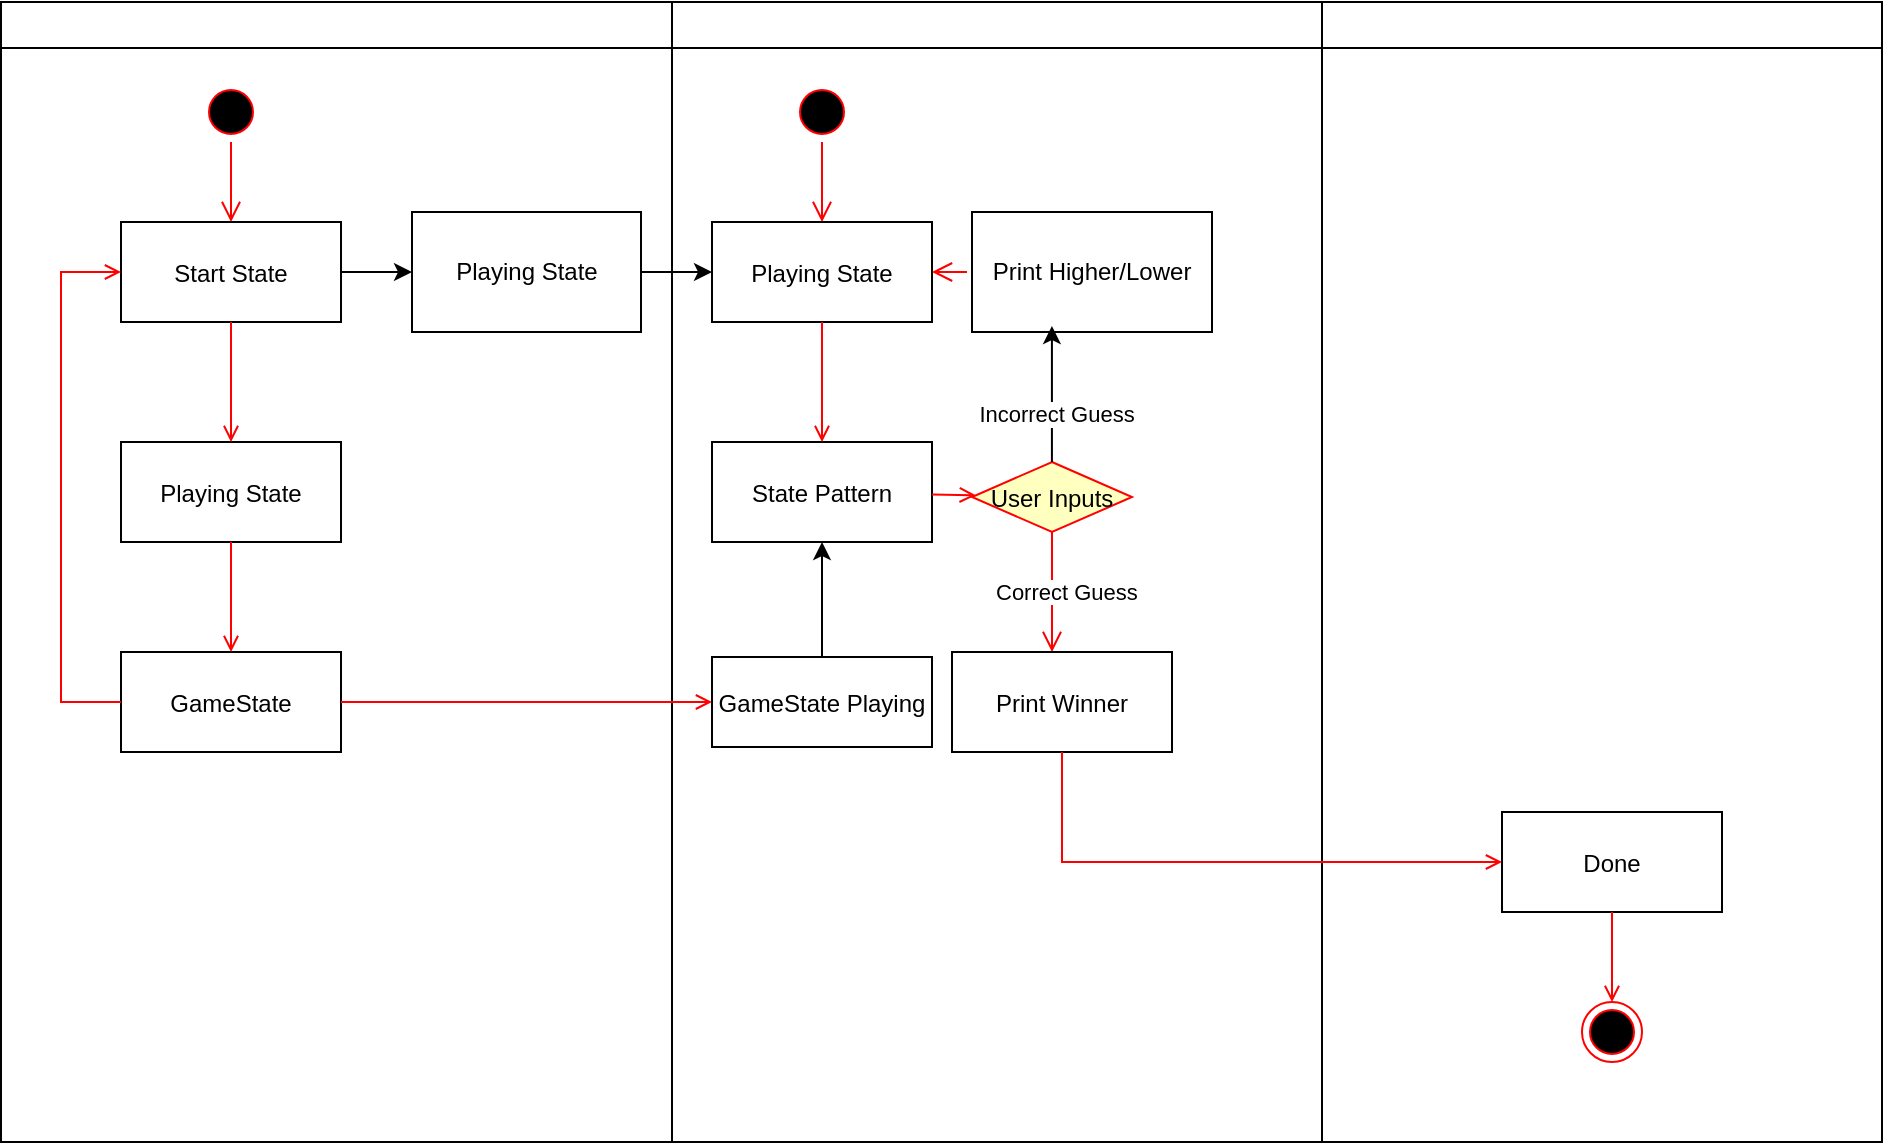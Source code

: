 <mxfile version="24.2.2" type="github">
  <diagram name="Page-1" id="e7e014a7-5840-1c2e-5031-d8a46d1fe8dd">
    <mxGraphModel dx="984" dy="660" grid="1" gridSize="10" guides="1" tooltips="1" connect="1" arrows="1" fold="1" page="1" pageScale="1" pageWidth="1169" pageHeight="826" background="none" math="0" shadow="0">
      <root>
        <mxCell id="0" />
        <mxCell id="1" parent="0" />
        <mxCell id="2" value="" style="swimlane;whiteSpace=wrap" parent="1" vertex="1">
          <mxGeometry x="164.5" y="128" width="660.5" height="570" as="geometry" />
        </mxCell>
        <mxCell id="5" value="" style="ellipse;shape=startState;fillColor=#000000;strokeColor=#ff0000;" parent="2" vertex="1">
          <mxGeometry x="100" y="40" width="30" height="30" as="geometry" />
        </mxCell>
        <mxCell id="6" value="" style="edgeStyle=elbowEdgeStyle;elbow=horizontal;verticalAlign=bottom;endArrow=open;endSize=8;strokeColor=#FF0000;endFill=1;rounded=0" parent="2" source="5" target="7" edge="1">
          <mxGeometry x="100" y="40" as="geometry">
            <mxPoint x="115" y="110" as="targetPoint" />
          </mxGeometry>
        </mxCell>
        <mxCell id="A3o2fgkoBSNhctN8TcBf-44" value="" style="edgeStyle=orthogonalEdgeStyle;rounded=0;orthogonalLoop=1;jettySize=auto;html=1;" edge="1" parent="2" source="7" target="A3o2fgkoBSNhctN8TcBf-43">
          <mxGeometry relative="1" as="geometry" />
        </mxCell>
        <mxCell id="7" value="Start State" style="" parent="2" vertex="1">
          <mxGeometry x="60" y="110" width="110" height="50" as="geometry" />
        </mxCell>
        <mxCell id="8" value="Playing State" style="" parent="2" vertex="1">
          <mxGeometry x="60" y="220" width="110" height="50" as="geometry" />
        </mxCell>
        <mxCell id="9" value="" style="endArrow=open;strokeColor=#FF0000;endFill=1;rounded=0" parent="2" source="7" target="8" edge="1">
          <mxGeometry relative="1" as="geometry" />
        </mxCell>
        <mxCell id="10" value="GameState" style="" parent="2" vertex="1">
          <mxGeometry x="60" y="325" width="110" height="50" as="geometry" />
        </mxCell>
        <mxCell id="11" value="" style="endArrow=open;strokeColor=#FF0000;endFill=1;rounded=0" parent="2" source="8" target="10" edge="1">
          <mxGeometry relative="1" as="geometry" />
        </mxCell>
        <mxCell id="12" value="" style="edgeStyle=elbowEdgeStyle;elbow=horizontal;strokeColor=#FF0000;endArrow=open;endFill=1;rounded=0" parent="2" source="10" target="7" edge="1">
          <mxGeometry width="100" height="100" relative="1" as="geometry">
            <mxPoint x="160" y="290" as="sourcePoint" />
            <mxPoint x="260" y="190" as="targetPoint" />
            <Array as="points">
              <mxPoint x="30" y="250" />
            </Array>
          </mxGeometry>
        </mxCell>
        <mxCell id="A3o2fgkoBSNhctN8TcBf-48" value="" style="edgeStyle=orthogonalEdgeStyle;rounded=0;orthogonalLoop=1;jettySize=auto;html=1;" edge="1" parent="2" source="A3o2fgkoBSNhctN8TcBf-43" target="15">
          <mxGeometry relative="1" as="geometry" />
        </mxCell>
        <mxCell id="A3o2fgkoBSNhctN8TcBf-43" value="Playing State" style="whiteSpace=wrap;html=1;" vertex="1" parent="2">
          <mxGeometry x="205.5" y="105" width="114.5" height="60" as="geometry" />
        </mxCell>
        <mxCell id="3" value="" style="swimlane;whiteSpace=wrap" parent="2" vertex="1">
          <mxGeometry x="335.5" width="325" height="570" as="geometry" />
        </mxCell>
        <mxCell id="13" value="" style="ellipse;shape=startState;fillColor=#000000;strokeColor=#ff0000;" parent="3" vertex="1">
          <mxGeometry x="60" y="40" width="30" height="30" as="geometry" />
        </mxCell>
        <mxCell id="14" value="" style="edgeStyle=elbowEdgeStyle;elbow=horizontal;verticalAlign=bottom;endArrow=open;endSize=8;strokeColor=#FF0000;endFill=1;rounded=0" parent="3" source="13" target="15" edge="1">
          <mxGeometry x="40" y="20" as="geometry">
            <mxPoint x="55" y="90" as="targetPoint" />
          </mxGeometry>
        </mxCell>
        <mxCell id="15" value="Playing State" style="" parent="3" vertex="1">
          <mxGeometry x="20" y="110" width="110" height="50" as="geometry" />
        </mxCell>
        <mxCell id="16" value="State Pattern" style="" parent="3" vertex="1">
          <mxGeometry x="20" y="220" width="110" height="50" as="geometry" />
        </mxCell>
        <mxCell id="17" value="" style="endArrow=open;strokeColor=#FF0000;endFill=1;rounded=0" parent="3" source="15" target="16" edge="1">
          <mxGeometry relative="1" as="geometry" />
        </mxCell>
        <mxCell id="A3o2fgkoBSNhctN8TcBf-49" style="edgeStyle=orthogonalEdgeStyle;rounded=0;orthogonalLoop=1;jettySize=auto;html=1;entryX=0.5;entryY=1;entryDx=0;entryDy=0;" edge="1" parent="3" source="18" target="16">
          <mxGeometry relative="1" as="geometry" />
        </mxCell>
        <mxCell id="18" value="GameState Playing" style="" parent="3" vertex="1">
          <mxGeometry x="20" y="327.5" width="110" height="45" as="geometry" />
        </mxCell>
        <mxCell id="21" value="User Inputs" style="rhombus;fillColor=#ffffc0;strokeColor=#ff0000;" parent="3" vertex="1">
          <mxGeometry x="150" y="230" width="80" height="35" as="geometry" />
        </mxCell>
        <mxCell id="23" value="Correct Guess" style="edgeStyle=elbowEdgeStyle;elbow=horizontal;align=left;verticalAlign=top;endArrow=open;endSize=8;strokeColor=#FF0000;endFill=1;rounded=0" parent="3" source="21" target="30" edge="1">
          <mxGeometry x="-0.433" y="-30" relative="1" as="geometry">
            <mxPoint x="190" y="305" as="targetPoint" />
            <mxPoint as="offset" />
          </mxGeometry>
        </mxCell>
        <mxCell id="24" value="" style="endArrow=open;strokeColor=#FF0000;endFill=1;rounded=0" parent="3" source="16" target="21" edge="1">
          <mxGeometry relative="1" as="geometry" />
        </mxCell>
        <mxCell id="26" value="" style="edgeStyle=elbowEdgeStyle;elbow=horizontal;verticalAlign=bottom;endArrow=open;endSize=8;strokeColor=#FF0000;endFill=1;rounded=0" parent="3" target="15" edge="1">
          <mxGeometry x="130" y="90" as="geometry">
            <mxPoint x="230" y="140" as="targetPoint" />
            <mxPoint x="147.5" y="135" as="sourcePoint" />
          </mxGeometry>
        </mxCell>
        <mxCell id="30" value="Print Winner" style="" parent="3" vertex="1">
          <mxGeometry x="140" y="325" width="110" height="50" as="geometry" />
        </mxCell>
        <mxCell id="A3o2fgkoBSNhctN8TcBf-51" value="Print Higher/Lower" style="whiteSpace=wrap;html=1;" vertex="1" parent="3">
          <mxGeometry x="150" y="105" width="120" height="60" as="geometry" />
        </mxCell>
        <mxCell id="A3o2fgkoBSNhctN8TcBf-55" style="edgeStyle=orthogonalEdgeStyle;rounded=0;orthogonalLoop=1;jettySize=auto;html=1;entryX=0.333;entryY=0.95;entryDx=0;entryDy=0;entryPerimeter=0;" edge="1" parent="3" source="21" target="A3o2fgkoBSNhctN8TcBf-51">
          <mxGeometry relative="1" as="geometry" />
        </mxCell>
        <mxCell id="A3o2fgkoBSNhctN8TcBf-58" value="Incorrect Guess" style="edgeLabel;html=1;align=center;verticalAlign=middle;resizable=0;points=[];" vertex="1" connectable="0" parent="A3o2fgkoBSNhctN8TcBf-55">
          <mxGeometry x="-0.294" y="-2" relative="1" as="geometry">
            <mxPoint as="offset" />
          </mxGeometry>
        </mxCell>
        <mxCell id="20" value="" style="endArrow=open;strokeColor=#FF0000;endFill=1;rounded=0" parent="2" source="10" target="18" edge="1">
          <mxGeometry relative="1" as="geometry" />
        </mxCell>
        <mxCell id="4" value="" style="swimlane;whiteSpace=wrap;fillColor=none;" parent="1" vertex="1">
          <mxGeometry x="825" y="128" width="280" height="570" as="geometry" />
        </mxCell>
        <mxCell id="33" value="Done" style="" parent="4" vertex="1">
          <mxGeometry x="90" y="405" width="110" height="50" as="geometry" />
        </mxCell>
        <mxCell id="38" value="" style="ellipse;shape=endState;fillColor=#000000;strokeColor=#ff0000" parent="4" vertex="1">
          <mxGeometry x="130" y="500" width="30" height="30" as="geometry" />
        </mxCell>
        <mxCell id="39" value="" style="endArrow=open;strokeColor=#FF0000;endFill=1;rounded=0" parent="4" source="33" target="38" edge="1">
          <mxGeometry relative="1" as="geometry" />
        </mxCell>
        <mxCell id="41" value="" style="edgeStyle=elbowEdgeStyle;elbow=horizontal;strokeColor=#FF0000;endArrow=open;endFill=1;rounded=0;entryX=0;entryY=0.5;entryDx=0;entryDy=0;" parent="1" source="30" target="33" edge="1">
          <mxGeometry width="100" height="100" relative="1" as="geometry">
            <mxPoint x="560" y="608" as="sourcePoint" />
            <mxPoint x="880" y="560" as="targetPoint" />
            <Array as="points">
              <mxPoint x="695" y="528" />
            </Array>
          </mxGeometry>
        </mxCell>
      </root>
    </mxGraphModel>
  </diagram>
</mxfile>
